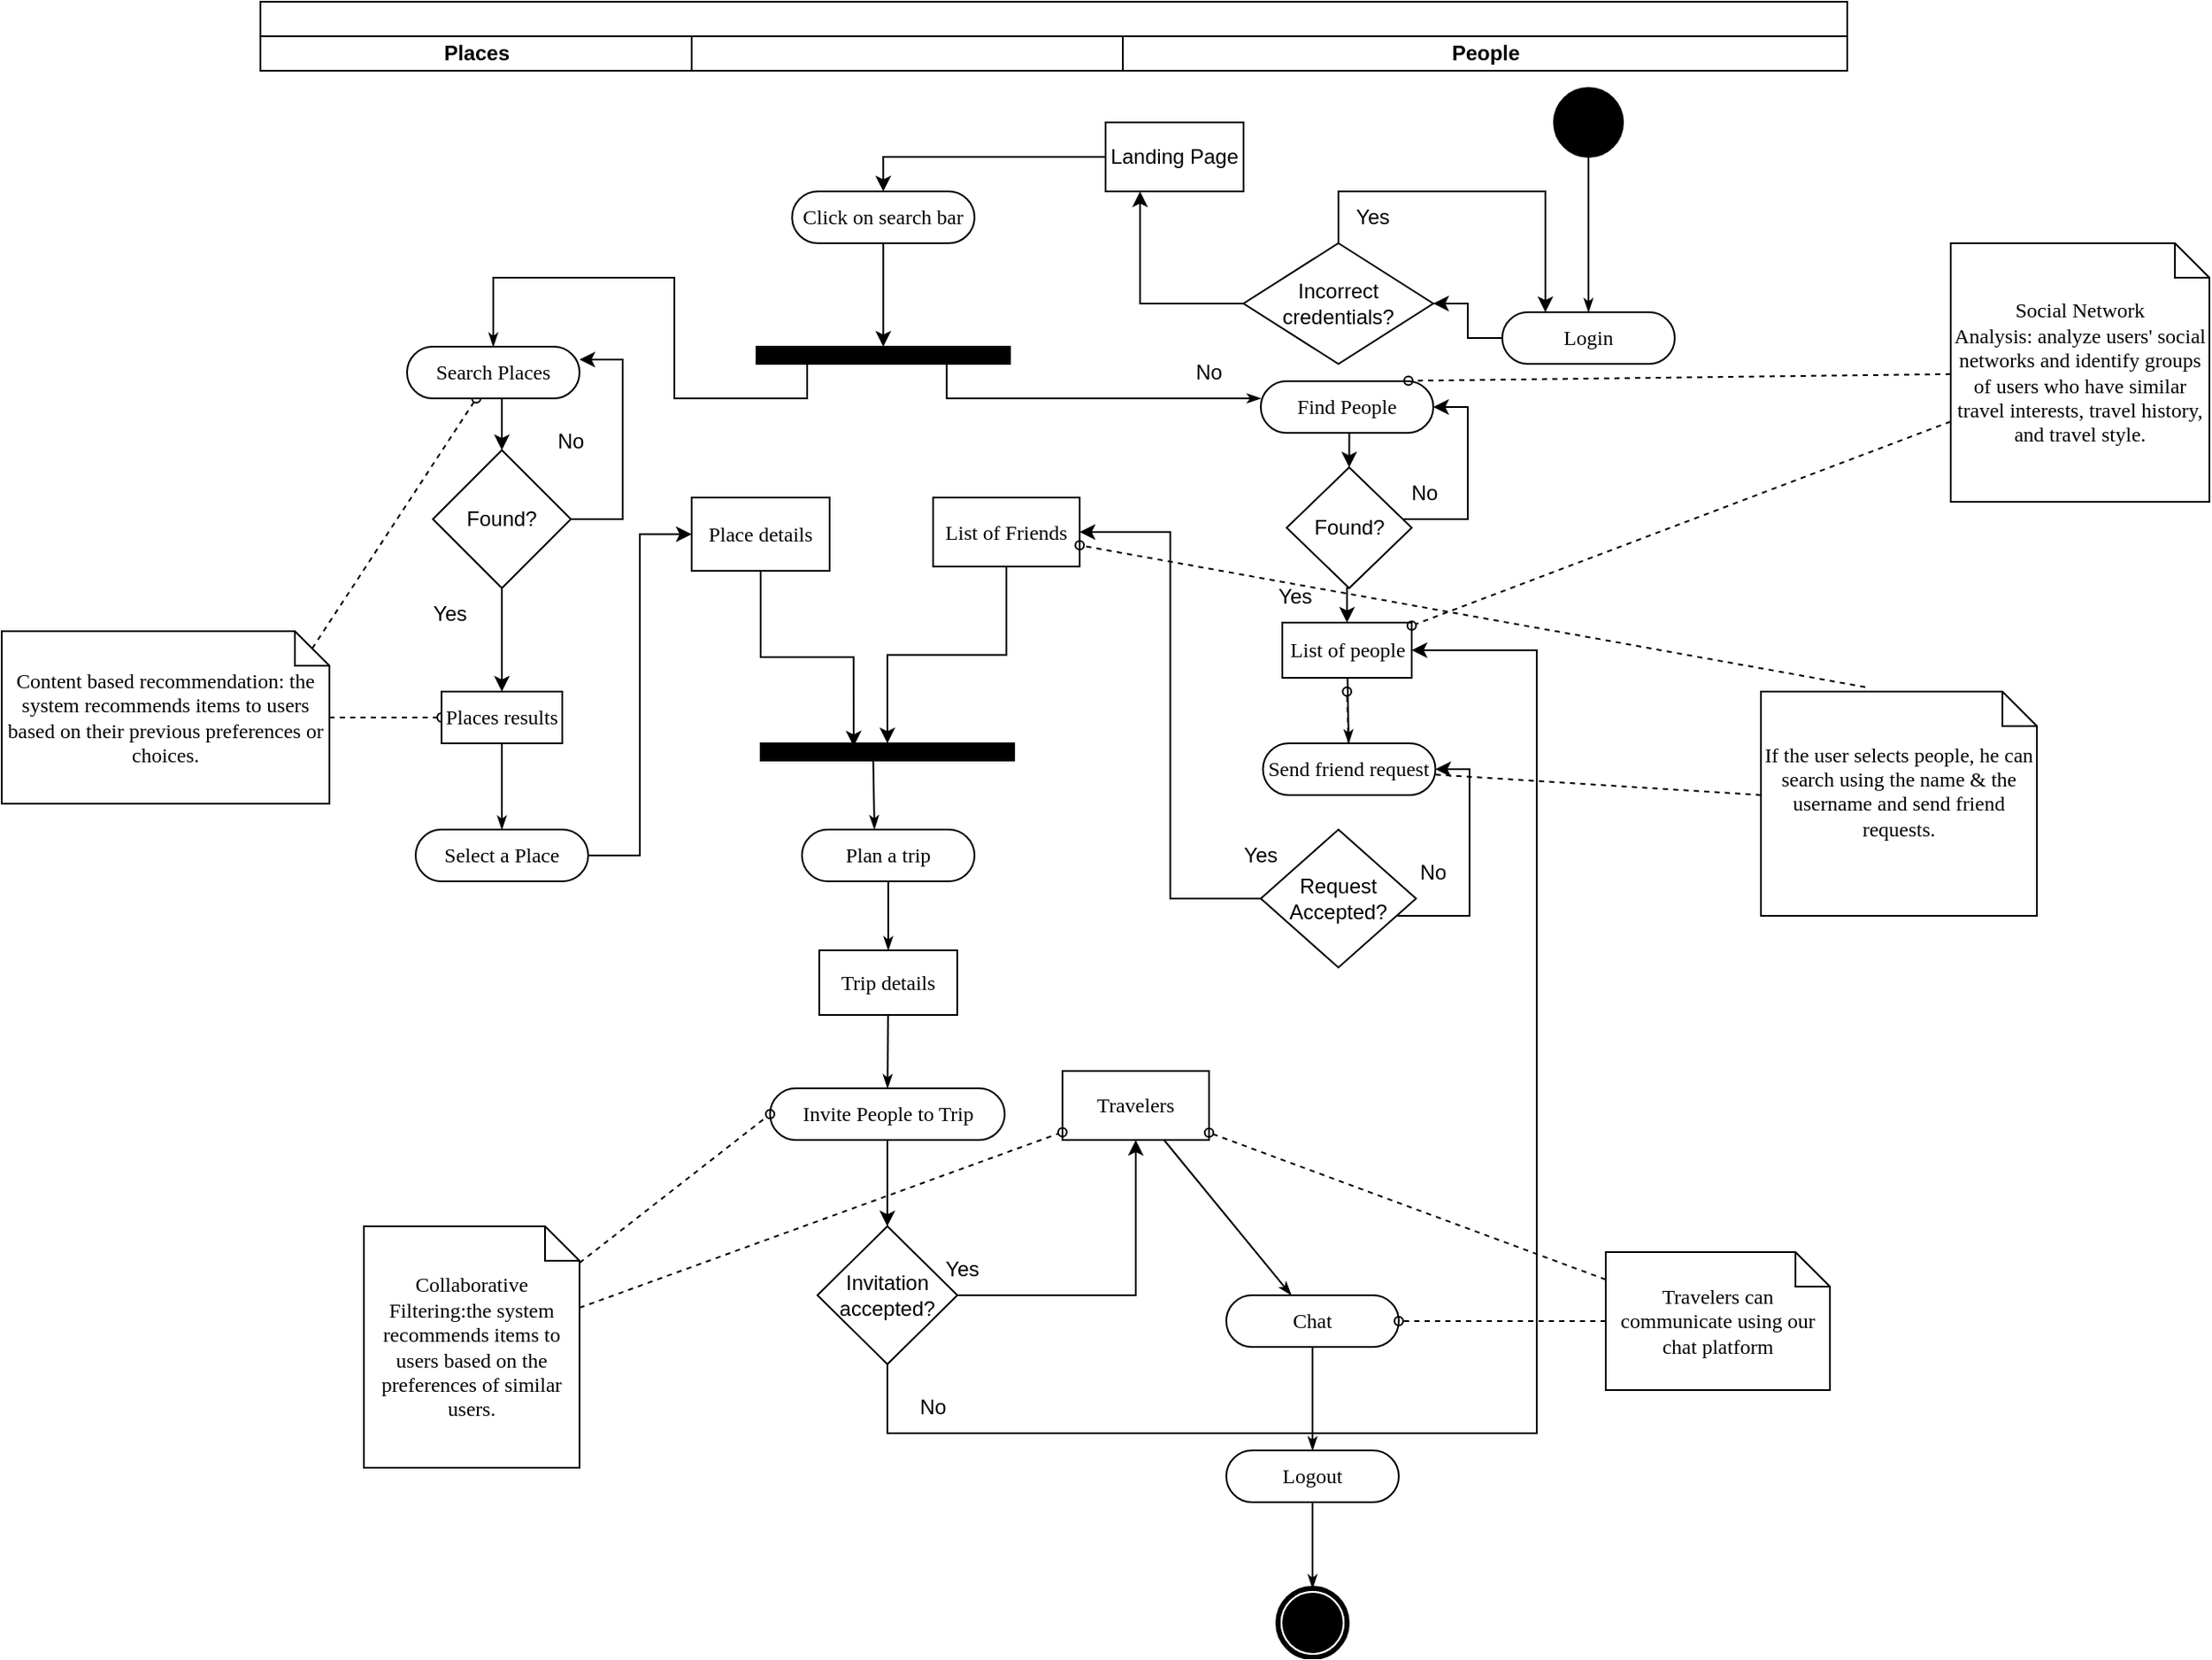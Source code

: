 <mxfile version="20.8.23" type="device"><diagram name="Page-1" id="0783ab3e-0a74-02c8-0abd-f7b4e66b4bec"><mxGraphModel dx="2085" dy="1746" grid="1" gridSize="10" guides="1" tooltips="1" connect="1" arrows="1" fold="1" page="1" pageScale="1" pageWidth="850" pageHeight="1100" background="none" math="0" shadow="0"><root><mxCell id="0"/><mxCell id="1" parent="0"/><mxCell id="1c1d494c118603dd-21" value="Content based recommendation:&amp;nbsp;the system recommends items to users based on their previous preferences or choices.&lt;span id=&quot;docs-internal-guid-dae50d52-7fff-04c9-42e4-abe4c6457f04&quot;&gt;&lt;/span&gt;" style="shape=note;whiteSpace=wrap;html=1;rounded=0;shadow=0;comic=0;labelBackgroundColor=none;strokeWidth=1;fontFamily=Verdana;fontSize=12;align=center;size=20;" parent="1" vertex="1"><mxGeometry x="-370" y="275" width="190" height="100" as="geometry"/></mxCell><mxCell id="1c1d494c118603dd-46" style="edgeStyle=none;rounded=0;html=1;labelBackgroundColor=none;startArrow=none;startFill=0;startSize=5;endArrow=oval;endFill=0;endSize=5;jettySize=auto;orthogonalLoop=1;strokeWidth=1;fontFamily=Verdana;fontSize=12;dashed=1;exitX=0;exitY=0;exitDx=180;exitDy=10;exitPerimeter=0;" parent="1" source="1c1d494c118603dd-21" target="1c1d494c118603dd-6" edge="1"><mxGeometry relative="1" as="geometry"/></mxCell><mxCell id="1c1d494c118603dd-47" style="edgeStyle=none;rounded=0;html=1;dashed=1;labelBackgroundColor=none;startArrow=none;startFill=0;startSize=5;endArrow=oval;endFill=0;endSize=5;jettySize=auto;orthogonalLoop=1;strokeWidth=1;fontFamily=Verdana;fontSize=12" parent="1" source="1c1d494c118603dd-21" target="1c1d494c118603dd-10" edge="1"><mxGeometry relative="1" as="geometry"/></mxCell><mxCell id="1c1d494c118603dd-1" value="" style="swimlane;html=1;childLayout=stackLayout;startSize=20;rounded=0;shadow=0;comic=0;labelBackgroundColor=none;strokeWidth=1;fontFamily=Verdana;fontSize=12;align=center;" parent="1" vertex="1"><mxGeometry x="-220" y="-90" width="920" height="40" as="geometry"/></mxCell><mxCell id="1c1d494c118603dd-2" value="Places" style="swimlane;html=1;startSize=20;" parent="1c1d494c118603dd-1" vertex="1"><mxGeometry y="20" width="250" height="20" as="geometry"/></mxCell><mxCell id="CsSi6jOQ-uhe4zWbkMs5-71" style="edgeStyle=orthogonalEdgeStyle;rounded=0;orthogonalLoop=1;jettySize=auto;html=1;exitX=0.5;exitY=1;exitDx=0;exitDy=0;entryX=0.5;entryY=0;entryDx=0;entryDy=0;" edge="1" parent="1c1d494c118603dd-2" source="1c1d494c118603dd-6" target="CsSi6jOQ-uhe4zWbkMs5-6"><mxGeometry relative="1" as="geometry"/></mxCell><mxCell id="1c1d494c118603dd-6" value="Search Places" style="rounded=1;whiteSpace=wrap;html=1;shadow=0;comic=0;labelBackgroundColor=none;strokeWidth=1;fontFamily=Verdana;fontSize=12;align=center;arcSize=50;" parent="1c1d494c118603dd-2" vertex="1"><mxGeometry x="85" y="180" width="100" height="30" as="geometry"/></mxCell><mxCell id="1c1d494c118603dd-7" value="Select a Place" style="rounded=1;whiteSpace=wrap;html=1;shadow=0;comic=0;labelBackgroundColor=none;strokeWidth=1;fontFamily=Verdana;fontSize=12;align=center;arcSize=50;" parent="1c1d494c118603dd-2" vertex="1"><mxGeometry x="90" y="460" width="100" height="30" as="geometry"/></mxCell><mxCell id="1c1d494c118603dd-35" style="edgeStyle=none;rounded=0;html=1;labelBackgroundColor=none;startArrow=none;startFill=0;startSize=5;endArrow=classicThin;endFill=1;endSize=5;jettySize=auto;orthogonalLoop=1;strokeWidth=1;fontFamily=Verdana;fontSize=12" parent="1c1d494c118603dd-2" source="1c1d494c118603dd-10" target="1c1d494c118603dd-7" edge="1"><mxGeometry relative="1" as="geometry"/></mxCell><mxCell id="1c1d494c118603dd-10" value="Places results" style="rounded=0;whiteSpace=wrap;html=1;shadow=0;comic=0;labelBackgroundColor=none;strokeWidth=1;fontFamily=Verdana;fontSize=12;align=center;arcSize=50;" parent="1c1d494c118603dd-2" vertex="1"><mxGeometry x="105" y="380" width="70" height="30" as="geometry"/></mxCell><mxCell id="CsSi6jOQ-uhe4zWbkMs5-68" style="edgeStyle=orthogonalEdgeStyle;rounded=0;orthogonalLoop=1;jettySize=auto;html=1;entryX=0.5;entryY=0;entryDx=0;entryDy=0;" edge="1" parent="1c1d494c118603dd-2" source="CsSi6jOQ-uhe4zWbkMs5-6" target="1c1d494c118603dd-10"><mxGeometry relative="1" as="geometry"/></mxCell><mxCell id="CsSi6jOQ-uhe4zWbkMs5-69" style="edgeStyle=orthogonalEdgeStyle;rounded=0;orthogonalLoop=1;jettySize=auto;html=1;entryX=1;entryY=0.25;entryDx=0;entryDy=0;" edge="1" parent="1c1d494c118603dd-2" source="CsSi6jOQ-uhe4zWbkMs5-6" target="1c1d494c118603dd-6"><mxGeometry relative="1" as="geometry"><Array as="points"><mxPoint x="210" y="280"/><mxPoint x="210" y="188"/></Array></mxGeometry></mxCell><mxCell id="CsSi6jOQ-uhe4zWbkMs5-6" value="Found?" style="rhombus;whiteSpace=wrap;html=1;" vertex="1" parent="1c1d494c118603dd-2"><mxGeometry x="100" y="240" width="80" height="80" as="geometry"/></mxCell><mxCell id="CsSi6jOQ-uhe4zWbkMs5-70" value="Yes" style="text;html=1;strokeColor=none;fillColor=none;align=center;verticalAlign=middle;whiteSpace=wrap;rounded=0;" vertex="1" parent="1c1d494c118603dd-2"><mxGeometry x="80" y="320" width="60" height="30" as="geometry"/></mxCell><mxCell id="CsSi6jOQ-uhe4zWbkMs5-80" value="No" style="text;html=1;strokeColor=none;fillColor=none;align=center;verticalAlign=middle;whiteSpace=wrap;rounded=0;" vertex="1" parent="1c1d494c118603dd-2"><mxGeometry x="150" y="220" width="60" height="30" as="geometry"/></mxCell><mxCell id="1c1d494c118603dd-24" value="Collaborative Filtering:the system recommends items to users based on the preferences of similar users.&lt;span id=&quot;docs-internal-guid-17ac3195-7fff-cda6-3f8b-3ea99c6cea55&quot;&gt;&lt;/span&gt;&lt;span id=&quot;docs-internal-guid-17ac3195-7fff-cda6-3f8b-3ea99c6cea55&quot;&gt;&lt;/span&gt;&lt;span id=&quot;docs-internal-guid-17ac3195-7fff-cda6-3f8b-3ea99c6cea55&quot;&gt;&lt;/span&gt;&lt;span id=&quot;docs-internal-guid-17ac3195-7fff-cda6-3f8b-3ea99c6cea55&quot;&gt;&lt;/span&gt;&lt;span id=&quot;docs-internal-guid-17ac3195-7fff-cda6-3f8b-3ea99c6cea55&quot;&gt;&lt;/span&gt;&lt;span id=&quot;docs-internal-guid-17ac3195-7fff-cda6-3f8b-3ea99c6cea55&quot;&gt;&lt;/span&gt;&lt;span id=&quot;docs-internal-guid-17ac3195-7fff-cda6-3f8b-3ea99c6cea55&quot;&gt;&lt;/span&gt;&lt;span id=&quot;docs-internal-guid-17ac3195-7fff-cda6-3f8b-3ea99c6cea55&quot;&gt;&lt;/span&gt;&lt;span id=&quot;docs-internal-guid-17ac3195-7fff-cda6-3f8b-3ea99c6cea55&quot;&gt;&lt;/span&gt;&lt;span id=&quot;docs-internal-guid-17ac3195-7fff-cda6-3f8b-3ea99c6cea55&quot;&gt;&lt;/span&gt;&lt;span id=&quot;docs-internal-guid-17ac3195-7fff-cda6-3f8b-3ea99c6cea55&quot;&gt;&lt;/span&gt;&lt;span id=&quot;docs-internal-guid-17ac3195-7fff-cda6-3f8b-3ea99c6cea55&quot;&gt;&lt;/span&gt;&lt;span id=&quot;docs-internal-guid-17ac3195-7fff-cda6-3f8b-3ea99c6cea55&quot;&gt;&lt;/span&gt;&lt;span id=&quot;docs-internal-guid-17ac3195-7fff-cda6-3f8b-3ea99c6cea55&quot;&gt;&lt;/span&gt;&lt;span id=&quot;docs-internal-guid-17ac3195-7fff-cda6-3f8b-3ea99c6cea55&quot;&gt;&lt;/span&gt;&lt;span id=&quot;docs-internal-guid-17ac3195-7fff-cda6-3f8b-3ea99c6cea55&quot;&gt;&lt;/span&gt;" style="shape=note;whiteSpace=wrap;html=1;rounded=0;shadow=0;comic=0;labelBackgroundColor=none;strokeWidth=1;fontFamily=Verdana;fontSize=12;align=center;size=20;" parent="1c1d494c118603dd-2" vertex="1"><mxGeometry x="60" y="690" width="125" height="140" as="geometry"/></mxCell><mxCell id="1c1d494c118603dd-3" value="" style="swimlane;html=1;startSize=20;" parent="1c1d494c118603dd-1" vertex="1"><mxGeometry x="250" y="20" width="250" height="20" as="geometry"/></mxCell><mxCell id="60571a20871a0731-3" value="" style="whiteSpace=wrap;html=1;rounded=0;shadow=0;comic=0;labelBackgroundColor=none;strokeWidth=1;fillColor=#000000;fontFamily=Verdana;fontSize=12;align=center;rotation=0;" parent="1c1d494c118603dd-3" vertex="1"><mxGeometry x="37.63" y="180" width="147" height="10" as="geometry"/></mxCell><mxCell id="1c1d494c118603dd-12" value="" style="whiteSpace=wrap;html=1;rounded=0;shadow=0;comic=0;labelBackgroundColor=none;strokeWidth=1;fillColor=#000000;fontFamily=Verdana;fontSize=12;align=center;rotation=0;" parent="1c1d494c118603dd-3" vertex="1"><mxGeometry x="40" y="410" width="147" height="10" as="geometry"/></mxCell><mxCell id="1c1d494c118603dd-41" style="edgeStyle=none;rounded=0;html=1;labelBackgroundColor=none;startArrow=none;startFill=0;startSize=5;endArrow=classicThin;endFill=1;endSize=5;jettySize=auto;orthogonalLoop=1;strokeWidth=1;fontFamily=Verdana;fontSize=12" parent="1c1d494c118603dd-3" source="1c1d494c118603dd-15" target="1c1d494c118603dd-16" edge="1"><mxGeometry relative="1" as="geometry"/></mxCell><mxCell id="1c1d494c118603dd-15" value="Trip details" style="rounded=0;whiteSpace=wrap;html=1;shadow=0;comic=0;labelBackgroundColor=none;strokeWidth=1;fontFamily=Verdana;fontSize=12;align=center;arcSize=50;" parent="1c1d494c118603dd-3" vertex="1"><mxGeometry x="74" y="530" width="80" height="37.5" as="geometry"/></mxCell><mxCell id="CsSi6jOQ-uhe4zWbkMs5-92" style="edgeStyle=orthogonalEdgeStyle;rounded=0;orthogonalLoop=1;jettySize=auto;html=1;" edge="1" parent="1c1d494c118603dd-3" source="1c1d494c118603dd-16" target="CsSi6jOQ-uhe4zWbkMs5-89"><mxGeometry relative="1" as="geometry"/></mxCell><mxCell id="1c1d494c118603dd-16" value="Invite People to Trip" style="rounded=1;whiteSpace=wrap;html=1;shadow=0;comic=0;labelBackgroundColor=none;strokeWidth=1;fontFamily=Verdana;fontSize=12;align=center;arcSize=50;" parent="1c1d494c118603dd-3" vertex="1"><mxGeometry x="45.5" y="610" width="136" height="30" as="geometry"/></mxCell><mxCell id="CsSi6jOQ-uhe4zWbkMs5-75" style="edgeStyle=orthogonalEdgeStyle;rounded=0;orthogonalLoop=1;jettySize=auto;html=1;exitX=0.5;exitY=1;exitDx=0;exitDy=0;" edge="1" parent="1c1d494c118603dd-3" source="CsSi6jOQ-uhe4zWbkMs5-66" target="60571a20871a0731-3"><mxGeometry relative="1" as="geometry"/></mxCell><mxCell id="CsSi6jOQ-uhe4zWbkMs5-66" value="Click on search bar" style="rounded=1;whiteSpace=wrap;html=1;shadow=0;comic=0;labelBackgroundColor=none;strokeWidth=1;fontFamily=Verdana;fontSize=12;align=center;arcSize=50;" vertex="1" parent="1c1d494c118603dd-3"><mxGeometry x="58.25" y="90" width="105.75" height="30" as="geometry"/></mxCell><mxCell id="CsSi6jOQ-uhe4zWbkMs5-89" value="Invitation accepted?" style="rhombus;whiteSpace=wrap;html=1;" vertex="1" parent="1c1d494c118603dd-3"><mxGeometry x="72.94" y="690" width="81.13" height="80" as="geometry"/></mxCell><mxCell id="CsSi6jOQ-uhe4zWbkMs5-91" value="Yes" style="text;html=1;strokeColor=none;fillColor=none;align=center;verticalAlign=middle;whiteSpace=wrap;rounded=0;" vertex="1" parent="1c1d494c118603dd-3"><mxGeometry x="127" y="700" width="60" height="30" as="geometry"/></mxCell><mxCell id="CsSi6jOQ-uhe4zWbkMs5-94" value="No" style="text;html=1;strokeColor=none;fillColor=none;align=center;verticalAlign=middle;whiteSpace=wrap;rounded=0;" vertex="1" parent="1c1d494c118603dd-3"><mxGeometry x="110" y="780" width="60" height="30" as="geometry"/></mxCell><mxCell id="1c1d494c118603dd-29" style="edgeStyle=orthogonalEdgeStyle;rounded=0;html=1;exitX=0.75;exitY=1;labelBackgroundColor=none;startArrow=none;startFill=0;startSize=5;endArrow=classicThin;endFill=1;endSize=5;jettySize=auto;orthogonalLoop=1;strokeWidth=1;fontFamily=Verdana;fontSize=12" parent="1c1d494c118603dd-1" source="60571a20871a0731-3" target="1c1d494c118603dd-5" edge="1"><mxGeometry relative="1" as="geometry"><Array as="points"><mxPoint x="398" y="230"/></Array></mxGeometry></mxCell><mxCell id="1c1d494c118603dd-30" style="edgeStyle=orthogonalEdgeStyle;rounded=0;html=1;exitX=0.25;exitY=1;labelBackgroundColor=none;startArrow=none;startFill=0;startSize=5;endArrow=classicThin;endFill=1;endSize=5;jettySize=auto;orthogonalLoop=1;strokeWidth=1;fontFamily=Verdana;fontSize=12;entryX=0.5;entryY=0;entryDx=0;entryDy=0;" parent="1c1d494c118603dd-1" source="60571a20871a0731-3" target="1c1d494c118603dd-6" edge="1"><mxGeometry relative="1" as="geometry"><Array as="points"><mxPoint x="317" y="210"/><mxPoint x="317" y="230"/><mxPoint x="240" y="230"/><mxPoint x="240" y="160"/><mxPoint x="135" y="160"/></Array><mxPoint x="180" y="140" as="targetPoint"/></mxGeometry></mxCell><mxCell id="1c1d494c118603dd-4" value="People" style="swimlane;html=1;startSize=20;" parent="1c1d494c118603dd-1" vertex="1"><mxGeometry x="500" y="20" width="420" height="20" as="geometry"/></mxCell><mxCell id="CsSi6jOQ-uhe4zWbkMs5-77" style="edgeStyle=orthogonalEdgeStyle;rounded=0;orthogonalLoop=1;jettySize=auto;html=1;exitX=0.5;exitY=1;exitDx=0;exitDy=0;entryX=0.5;entryY=0;entryDx=0;entryDy=0;" edge="1" parent="1c1d494c118603dd-4" source="1c1d494c118603dd-5" target="CsSi6jOQ-uhe4zWbkMs5-64"><mxGeometry relative="1" as="geometry"/></mxCell><mxCell id="1c1d494c118603dd-5" value="Find People" style="rounded=1;whiteSpace=wrap;html=1;shadow=0;comic=0;labelBackgroundColor=none;strokeWidth=1;fontFamily=Verdana;fontSize=12;align=center;arcSize=50;" parent="1c1d494c118603dd-4" vertex="1"><mxGeometry x="80" y="200" width="100" height="30" as="geometry"/></mxCell><mxCell id="1c1d494c118603dd-37" style="edgeStyle=none;rounded=0;html=1;labelBackgroundColor=none;startArrow=none;startFill=0;startSize=5;endArrow=classicThin;endFill=1;endSize=5;jettySize=auto;orthogonalLoop=1;strokeWidth=1;fontFamily=Verdana;fontSize=12" parent="1c1d494c118603dd-4" source="1c1d494c118603dd-9" target="1c1d494c118603dd-8" edge="1"><mxGeometry relative="1" as="geometry"/></mxCell><mxCell id="1c1d494c118603dd-9" value="List of people" style="rounded=0;whiteSpace=wrap;html=1;shadow=0;comic=0;labelBackgroundColor=none;strokeWidth=1;fontFamily=Verdana;fontSize=12;align=center;arcSize=50;" parent="1c1d494c118603dd-4" vertex="1"><mxGeometry x="92.5" y="340" width="75" height="32" as="geometry"/></mxCell><mxCell id="1c1d494c118603dd-43" style="edgeStyle=none;rounded=0;html=1;labelBackgroundColor=none;startArrow=none;startFill=0;startSize=5;endArrow=classicThin;endFill=1;endSize=5;jettySize=auto;orthogonalLoop=1;strokeWidth=1;fontFamily=Verdana;fontSize=12" parent="1c1d494c118603dd-4" source="1c1d494c118603dd-17" target="1c1d494c118603dd-18" edge="1"><mxGeometry relative="1" as="geometry"/></mxCell><mxCell id="1c1d494c118603dd-17" value="Travelers" style="rounded=0;whiteSpace=wrap;html=1;shadow=0;comic=0;labelBackgroundColor=none;strokeWidth=1;fontFamily=Verdana;fontSize=12;align=center;arcSize=50;" parent="1c1d494c118603dd-4" vertex="1"><mxGeometry x="-35" y="600" width="85" height="40" as="geometry"/></mxCell><mxCell id="1c1d494c118603dd-44" style="edgeStyle=none;rounded=0;html=1;labelBackgroundColor=none;startArrow=none;startFill=0;startSize=5;endArrow=classicThin;endFill=1;endSize=5;jettySize=auto;orthogonalLoop=1;strokeWidth=1;fontFamily=Verdana;fontSize=12" parent="1c1d494c118603dd-4" source="1c1d494c118603dd-18" target="1c1d494c118603dd-19" edge="1"><mxGeometry relative="1" as="geometry"/></mxCell><mxCell id="1c1d494c118603dd-18" value="Chat" style="rounded=1;whiteSpace=wrap;html=1;shadow=0;comic=0;labelBackgroundColor=none;strokeWidth=1;fontFamily=Verdana;fontSize=12;align=center;arcSize=50;" parent="1c1d494c118603dd-4" vertex="1"><mxGeometry x="60" y="730" width="100" height="30" as="geometry"/></mxCell><mxCell id="1c1d494c118603dd-45" style="edgeStyle=none;rounded=0;html=1;labelBackgroundColor=none;startArrow=none;startFill=0;startSize=5;endArrow=classicThin;endFill=1;endSize=5;jettySize=auto;orthogonalLoop=1;strokeWidth=1;fontFamily=Verdana;fontSize=12" parent="1c1d494c118603dd-4" source="1c1d494c118603dd-19" target="60571a20871a0731-5" edge="1"><mxGeometry relative="1" as="geometry"/></mxCell><mxCell id="1c1d494c118603dd-19" value="Logout" style="rounded=1;whiteSpace=wrap;html=1;shadow=0;comic=0;labelBackgroundColor=none;strokeWidth=1;fontFamily=Verdana;fontSize=12;align=center;arcSize=50;" parent="1c1d494c118603dd-4" vertex="1"><mxGeometry x="60" y="820" width="100" height="30" as="geometry"/></mxCell><mxCell id="60571a20871a0731-5" value="" style="shape=mxgraph.bpmn.shape;html=1;verticalLabelPosition=bottom;labelBackgroundColor=#ffffff;verticalAlign=top;perimeter=ellipsePerimeter;outline=end;symbol=terminate;rounded=0;shadow=0;comic=0;strokeWidth=1;fontFamily=Verdana;fontSize=12;align=center;" parent="1c1d494c118603dd-4" vertex="1"><mxGeometry x="90" y="900" width="40" height="40" as="geometry"/></mxCell><mxCell id="1c1d494c118603dd-50" style="edgeStyle=none;rounded=0;html=1;dashed=1;labelBackgroundColor=none;startArrow=none;startFill=0;startSize=5;endArrow=oval;endFill=0;endSize=5;jettySize=auto;orthogonalLoop=1;strokeWidth=1;fontFamily=Verdana;fontSize=12" parent="1c1d494c118603dd-4" source="1c1d494c118603dd-8" edge="1"><mxGeometry relative="1" as="geometry"><mxPoint x="130" y="380" as="targetPoint"/></mxGeometry></mxCell><mxCell id="1c1d494c118603dd-56" style="edgeStyle=none;rounded=0;html=1;dashed=1;labelBackgroundColor=none;startArrow=none;startFill=0;startSize=5;endArrow=oval;endFill=0;endSize=5;jettySize=auto;orthogonalLoop=1;strokeWidth=1;fontFamily=Verdana;fontSize=12" parent="1c1d494c118603dd-4" source="1c1d494c118603dd-25" target="1c1d494c118603dd-18" edge="1"><mxGeometry relative="1" as="geometry"/></mxCell><mxCell id="1c1d494c118603dd-57" style="edgeStyle=none;rounded=0;html=1;dashed=1;labelBackgroundColor=none;startArrow=none;startFill=0;startSize=5;endArrow=oval;endFill=0;endSize=5;jettySize=auto;orthogonalLoop=1;strokeWidth=1;fontFamily=Verdana;fontSize=12" parent="1c1d494c118603dd-4" source="1c1d494c118603dd-25" target="1c1d494c118603dd-17" edge="1"><mxGeometry relative="1" as="geometry"/></mxCell><mxCell id="1c1d494c118603dd-25" value="Travelers can communicate using our chat platform" style="shape=note;whiteSpace=wrap;html=1;rounded=0;shadow=0;comic=0;labelBackgroundColor=none;strokeWidth=1;fontFamily=Verdana;fontSize=12;align=center;size=20;" parent="1c1d494c118603dd-4" vertex="1"><mxGeometry x="280" y="705" width="130" height="80" as="geometry"/></mxCell><mxCell id="1c1d494c118603dd-8" value="Send friend request" style="rounded=1;whiteSpace=wrap;html=1;shadow=0;comic=0;labelBackgroundColor=none;strokeWidth=1;fontFamily=Verdana;fontSize=12;align=center;arcSize=50;" parent="1c1d494c118603dd-4" vertex="1"><mxGeometry x="81.25" y="410" width="100" height="30" as="geometry"/></mxCell><mxCell id="CsSi6jOQ-uhe4zWbkMs5-78" style="edgeStyle=orthogonalEdgeStyle;rounded=0;orthogonalLoop=1;jettySize=auto;html=1;exitX=0.5;exitY=1;exitDx=0;exitDy=0;entryX=0.5;entryY=0;entryDx=0;entryDy=0;" edge="1" parent="1c1d494c118603dd-4" source="CsSi6jOQ-uhe4zWbkMs5-64" target="1c1d494c118603dd-9"><mxGeometry relative="1" as="geometry"/></mxCell><mxCell id="CsSi6jOQ-uhe4zWbkMs5-110" style="edgeStyle=orthogonalEdgeStyle;rounded=0;orthogonalLoop=1;jettySize=auto;html=1;entryX=1;entryY=0.5;entryDx=0;entryDy=0;" edge="1" parent="1c1d494c118603dd-4" source="CsSi6jOQ-uhe4zWbkMs5-64" target="1c1d494c118603dd-5"><mxGeometry relative="1" as="geometry"><mxPoint x="260" y="210" as="targetPoint"/><Array as="points"><mxPoint x="200" y="280"/><mxPoint x="200" y="215"/></Array></mxGeometry></mxCell><mxCell id="CsSi6jOQ-uhe4zWbkMs5-64" value="Found?" style="rhombus;whiteSpace=wrap;html=1;" vertex="1" parent="1c1d494c118603dd-4"><mxGeometry x="95" y="250" width="72.5" height="70" as="geometry"/></mxCell><mxCell id="CsSi6jOQ-uhe4zWbkMs5-81" value="Yes" style="text;html=1;strokeColor=none;fillColor=none;align=center;verticalAlign=middle;whiteSpace=wrap;rounded=0;" vertex="1" parent="1c1d494c118603dd-4"><mxGeometry x="70" y="310" width="60" height="30" as="geometry"/></mxCell><mxCell id="CsSi6jOQ-uhe4zWbkMs5-85" style="edgeStyle=orthogonalEdgeStyle;rounded=0;orthogonalLoop=1;jettySize=auto;html=1;entryX=1;entryY=0.5;entryDx=0;entryDy=0;" edge="1" parent="1c1d494c118603dd-4" source="CsSi6jOQ-uhe4zWbkMs5-83" target="1c1d494c118603dd-8"><mxGeometry relative="1" as="geometry"><mxPoint x="190" y="430" as="targetPoint"/><Array as="points"><mxPoint x="201" y="510"/><mxPoint x="201" y="425"/></Array></mxGeometry></mxCell><mxCell id="CsSi6jOQ-uhe4zWbkMs5-83" value="Request&lt;br&gt;Accepted?" style="rhombus;whiteSpace=wrap;html=1;" vertex="1" parent="1c1d494c118603dd-4"><mxGeometry x="80" y="460" width="90" height="80" as="geometry"/></mxCell><mxCell id="CsSi6jOQ-uhe4zWbkMs5-87" value="Yes" style="text;html=1;strokeColor=none;fillColor=none;align=center;verticalAlign=middle;whiteSpace=wrap;rounded=0;" vertex="1" parent="1c1d494c118603dd-4"><mxGeometry x="50" y="460" width="60" height="30" as="geometry"/></mxCell><mxCell id="CsSi6jOQ-uhe4zWbkMs5-88" value="No" style="text;html=1;strokeColor=none;fillColor=none;align=center;verticalAlign=middle;whiteSpace=wrap;rounded=0;" vertex="1" parent="1c1d494c118603dd-4"><mxGeometry x="150" y="470" width="60" height="30" as="geometry"/></mxCell><mxCell id="CsSi6jOQ-uhe4zWbkMs5-90" style="edgeStyle=orthogonalEdgeStyle;rounded=0;orthogonalLoop=1;jettySize=auto;html=1;entryX=0.5;entryY=1;entryDx=0;entryDy=0;" edge="1" parent="1c1d494c118603dd-1" source="CsSi6jOQ-uhe4zWbkMs5-89" target="1c1d494c118603dd-17"><mxGeometry relative="1" as="geometry"/></mxCell><mxCell id="CsSi6jOQ-uhe4zWbkMs5-93" style="edgeStyle=orthogonalEdgeStyle;rounded=0;orthogonalLoop=1;jettySize=auto;html=1;entryX=1;entryY=0.5;entryDx=0;entryDy=0;exitX=0.5;exitY=1;exitDx=0;exitDy=0;" edge="1" parent="1c1d494c118603dd-1" source="CsSi6jOQ-uhe4zWbkMs5-89" target="1c1d494c118603dd-9"><mxGeometry relative="1" as="geometry"><mxPoint x="580" y="710" as="sourcePoint"/><Array as="points"><mxPoint x="364" y="830"/><mxPoint x="740" y="830"/><mxPoint x="740" y="376"/></Array></mxGeometry></mxCell><mxCell id="1c1d494c118603dd-55" style="edgeStyle=none;rounded=0;html=1;dashed=1;labelBackgroundColor=none;startArrow=none;startFill=0;startSize=5;endArrow=oval;endFill=0;endSize=5;jettySize=auto;orthogonalLoop=1;strokeWidth=1;fontFamily=Verdana;fontSize=12" parent="1c1d494c118603dd-1" source="1c1d494c118603dd-24" target="1c1d494c118603dd-17" edge="1"><mxGeometry relative="1" as="geometry"/></mxCell><mxCell id="1c1d494c118603dd-54" style="edgeStyle=none;rounded=0;html=1;dashed=1;labelBackgroundColor=none;startArrow=none;startFill=0;startSize=5;endArrow=oval;endFill=0;endSize=5;jettySize=auto;orthogonalLoop=1;strokeWidth=1;fontFamily=Verdana;fontSize=12;entryX=0;entryY=0.5;entryDx=0;entryDy=0;" parent="1c1d494c118603dd-1" source="1c1d494c118603dd-24" target="1c1d494c118603dd-16" edge="1"><mxGeometry relative="1" as="geometry"><mxPoint x="200" y="730" as="targetPoint"/></mxGeometry></mxCell><mxCell id="CsSi6jOQ-uhe4zWbkMs5-95" value="Landing Page" style="rounded=0;whiteSpace=wrap;html=1;" vertex="1" parent="1"><mxGeometry x="270" y="-20" width="80" height="40" as="geometry"/></mxCell><mxCell id="CsSi6jOQ-uhe4zWbkMs5-97" style="edgeStyle=orthogonalEdgeStyle;rounded=0;orthogonalLoop=1;jettySize=auto;html=1;entryX=0.5;entryY=0;entryDx=0;entryDy=0;" edge="1" parent="1" source="CsSi6jOQ-uhe4zWbkMs5-95" target="CsSi6jOQ-uhe4zWbkMs5-66"><mxGeometry relative="1" as="geometry"/></mxCell><mxCell id="CsSi6jOQ-uhe4zWbkMs5-102" style="edgeStyle=orthogonalEdgeStyle;rounded=0;orthogonalLoop=1;jettySize=auto;html=1;exitX=0.5;exitY=0;exitDx=0;exitDy=0;entryX=0.25;entryY=0;entryDx=0;entryDy=0;" edge="1" parent="1" source="CsSi6jOQ-uhe4zWbkMs5-98" target="60571a20871a0731-8"><mxGeometry relative="1" as="geometry"><Array as="points"><mxPoint x="405" y="20"/><mxPoint x="525" y="20"/></Array></mxGeometry></mxCell><mxCell id="CsSi6jOQ-uhe4zWbkMs5-103" style="edgeStyle=orthogonalEdgeStyle;rounded=0;orthogonalLoop=1;jettySize=auto;html=1;exitX=0;exitY=0.5;exitDx=0;exitDy=0;entryX=0.25;entryY=1;entryDx=0;entryDy=0;" edge="1" parent="1" source="CsSi6jOQ-uhe4zWbkMs5-98" target="CsSi6jOQ-uhe4zWbkMs5-95"><mxGeometry relative="1" as="geometry"/></mxCell><mxCell id="CsSi6jOQ-uhe4zWbkMs5-98" value="Incorrect credentials?" style="rhombus;whiteSpace=wrap;html=1;" vertex="1" parent="1"><mxGeometry x="350" y="50" width="110" height="70" as="geometry"/></mxCell><mxCell id="60571a20871a0731-4" value="" style="ellipse;whiteSpace=wrap;html=1;rounded=0;shadow=0;comic=0;labelBackgroundColor=none;strokeWidth=1;fillColor=#000000;fontFamily=Verdana;fontSize=12;align=center;" parent="1" vertex="1"><mxGeometry x="530" y="-40" width="40" height="40" as="geometry"/></mxCell><mxCell id="1c1d494c118603dd-27" style="edgeStyle=orthogonalEdgeStyle;rounded=0;html=1;labelBackgroundColor=none;startArrow=none;startFill=0;startSize=5;endArrow=classicThin;endFill=1;endSize=5;jettySize=auto;orthogonalLoop=1;strokeWidth=1;fontFamily=Verdana;fontSize=12" parent="1" source="60571a20871a0731-4" target="60571a20871a0731-8" edge="1"><mxGeometry relative="1" as="geometry"/></mxCell><mxCell id="CsSi6jOQ-uhe4zWbkMs5-99" style="edgeStyle=orthogonalEdgeStyle;rounded=0;orthogonalLoop=1;jettySize=auto;html=1;entryX=1;entryY=0.5;entryDx=0;entryDy=0;" edge="1" parent="1" source="60571a20871a0731-8" target="CsSi6jOQ-uhe4zWbkMs5-98"><mxGeometry relative="1" as="geometry"/></mxCell><mxCell id="60571a20871a0731-8" value="Login" style="rounded=1;whiteSpace=wrap;html=1;shadow=0;comic=0;labelBackgroundColor=none;strokeWidth=1;fontFamily=Verdana;fontSize=12;align=center;arcSize=50;" parent="1" vertex="1"><mxGeometry x="500" y="90" width="100" height="30" as="geometry"/></mxCell><mxCell id="CsSi6jOQ-uhe4zWbkMs5-101" value="Yes" style="text;html=1;strokeColor=none;fillColor=none;align=center;verticalAlign=middle;whiteSpace=wrap;rounded=0;" vertex="1" parent="1"><mxGeometry x="395" y="20" width="60" height="30" as="geometry"/></mxCell><mxCell id="CsSi6jOQ-uhe4zWbkMs5-104" value="No" style="text;html=1;strokeColor=none;fillColor=none;align=center;verticalAlign=middle;whiteSpace=wrap;rounded=0;" vertex="1" parent="1"><mxGeometry x="300" y="110" width="60" height="30" as="geometry"/></mxCell><mxCell id="CsSi6jOQ-uhe4zWbkMs5-108" style="edgeStyle=orthogonalEdgeStyle;rounded=0;orthogonalLoop=1;jettySize=auto;html=1;entryX=0.5;entryY=0;entryDx=0;entryDy=0;" edge="1" parent="1" source="1c1d494c118603dd-13" target="1c1d494c118603dd-12"><mxGeometry relative="1" as="geometry"/></mxCell><mxCell id="1c1d494c118603dd-13" value="List of Friends" style="rounded=0;whiteSpace=wrap;html=1;shadow=0;comic=0;labelBackgroundColor=none;strokeWidth=1;fontFamily=Verdana;fontSize=12;align=center;arcSize=50;" parent="1" vertex="1"><mxGeometry x="170" y="197.5" width="85" height="40" as="geometry"/></mxCell><mxCell id="CsSi6jOQ-uhe4zWbkMs5-86" style="edgeStyle=orthogonalEdgeStyle;rounded=0;orthogonalLoop=1;jettySize=auto;html=1;entryX=1;entryY=0.5;entryDx=0;entryDy=0;" edge="1" parent="1" source="CsSi6jOQ-uhe4zWbkMs5-83" target="1c1d494c118603dd-13"><mxGeometry relative="1" as="geometry"/></mxCell><mxCell id="1c1d494c118603dd-22" value="&lt;div&gt;If the user selects people, he can search using the name &amp;amp; the username and send friend requests.&lt;/div&gt;&lt;div&gt;&lt;br&gt;&lt;/div&gt;" style="shape=note;whiteSpace=wrap;html=1;rounded=0;shadow=0;comic=0;labelBackgroundColor=none;strokeWidth=1;fontFamily=Verdana;fontSize=12;align=center;size=20;" parent="1" vertex="1"><mxGeometry x="650" y="310" width="160" height="130" as="geometry"/></mxCell><mxCell id="CsSi6jOQ-uhe4zWbkMs5-65" value="" style="edgeStyle=none;rounded=0;html=1;dashed=1;labelBackgroundColor=none;startArrow=none;startFill=0;startSize=5;endArrow=none;endFill=0;endSize=5;jettySize=auto;orthogonalLoop=1;strokeWidth=1;fontFamily=Verdana;fontSize=12" edge="1" parent="1" source="1c1d494c118603dd-22" target="1c1d494c118603dd-8"><mxGeometry relative="1" as="geometry"><mxPoint x="972" y="400" as="sourcePoint"/><mxPoint x="950" y="350" as="targetPoint"/></mxGeometry></mxCell><mxCell id="CsSi6jOQ-uhe4zWbkMs5-107" style="edgeStyle=orthogonalEdgeStyle;rounded=0;orthogonalLoop=1;jettySize=auto;html=1;entryX=0.367;entryY=0.18;entryDx=0;entryDy=0;entryPerimeter=0;" edge="1" parent="1" source="1c1d494c118603dd-14" target="1c1d494c118603dd-12"><mxGeometry relative="1" as="geometry"/></mxCell><mxCell id="1c1d494c118603dd-14" value="Place details" style="rounded=0;whiteSpace=wrap;html=1;shadow=0;comic=0;labelBackgroundColor=none;strokeWidth=1;fontFamily=Verdana;fontSize=12;align=center;arcSize=50;" parent="1" vertex="1"><mxGeometry x="30" y="197.5" width="80" height="42.5" as="geometry"/></mxCell><mxCell id="CsSi6jOQ-uhe4zWbkMs5-105" style="edgeStyle=orthogonalEdgeStyle;rounded=0;orthogonalLoop=1;jettySize=auto;html=1;entryX=0;entryY=0.5;entryDx=0;entryDy=0;" edge="1" parent="1" source="1c1d494c118603dd-7" target="1c1d494c118603dd-14"><mxGeometry relative="1" as="geometry"/></mxCell><mxCell id="CsSi6jOQ-uhe4zWbkMs5-106" style="edgeStyle=none;rounded=0;html=1;dashed=1;labelBackgroundColor=none;startArrow=none;startFill=0;startSize=5;endArrow=oval;endFill=0;endSize=5;jettySize=auto;orthogonalLoop=1;strokeWidth=1;fontFamily=Verdana;fontSize=12;exitX=0.378;exitY=-0.02;exitDx=0;exitDy=0;exitPerimeter=0;" edge="1" parent="1" source="1c1d494c118603dd-22" target="1c1d494c118603dd-13"><mxGeometry relative="1" as="geometry"><mxPoint x="560" y="191" as="sourcePoint"/><mxPoint x="441" y="280" as="targetPoint"/></mxGeometry></mxCell><mxCell id="1c1d494c118603dd-20" value="Social Network Analysis:&amp;nbsp;analyze users' social networks and identify groups of users who have similar travel interests, travel history, and travel style.&lt;span id=&quot;docs-internal-guid-7cb96f33-7fff-04ef-51e8-69cfd53da0ec&quot;&gt;&lt;/span&gt;" style="shape=note;whiteSpace=wrap;html=1;rounded=0;shadow=0;comic=0;labelBackgroundColor=none;strokeWidth=1;fontFamily=Verdana;fontSize=12;align=center;size=20;" parent="1" vertex="1"><mxGeometry x="760" y="50" width="150" height="150" as="geometry"/></mxCell><mxCell id="1c1d494c118603dd-49" style="edgeStyle=none;rounded=0;html=1;dashed=1;labelBackgroundColor=none;startArrow=none;startFill=0;startSize=5;endArrow=oval;endFill=0;endSize=5;jettySize=auto;orthogonalLoop=1;strokeWidth=1;fontFamily=Verdana;fontSize=12" parent="1" source="1c1d494c118603dd-20" target="1c1d494c118603dd-9" edge="1"><mxGeometry relative="1" as="geometry"/></mxCell><mxCell id="1c1d494c118603dd-48" style="edgeStyle=none;rounded=0;html=1;dashed=1;labelBackgroundColor=none;startArrow=none;startFill=0;startSize=5;endArrow=oval;endFill=0;endSize=5;jettySize=auto;orthogonalLoop=1;strokeWidth=1;fontFamily=Verdana;fontSize=12;entryX=0.856;entryY=-0.007;entryDx=0;entryDy=0;entryPerimeter=0;" parent="1" source="1c1d494c118603dd-20" target="1c1d494c118603dd-5" edge="1"><mxGeometry relative="1" as="geometry"/></mxCell><mxCell id="1c1d494c118603dd-11" value="Plan a trip" style="rounded=1;whiteSpace=wrap;html=1;shadow=0;comic=0;labelBackgroundColor=none;strokeWidth=1;fontFamily=Verdana;fontSize=12;align=center;arcSize=50;" parent="1" vertex="1"><mxGeometry x="94" y="390" width="100" height="30" as="geometry"/></mxCell><mxCell id="1c1d494c118603dd-40" style="edgeStyle=none;rounded=0;html=1;labelBackgroundColor=none;startArrow=none;startFill=0;startSize=5;endArrow=classicThin;endFill=1;endSize=5;jettySize=auto;orthogonalLoop=1;strokeWidth=1;fontFamily=Verdana;fontSize=12" parent="1" source="1c1d494c118603dd-11" target="1c1d494c118603dd-15" edge="1"><mxGeometry relative="1" as="geometry"/></mxCell><mxCell id="1c1d494c118603dd-39" style="edgeStyle=none;rounded=0;html=1;labelBackgroundColor=none;startArrow=none;startFill=0;startSize=5;endArrow=classicThin;endFill=1;endSize=5;jettySize=auto;orthogonalLoop=1;strokeWidth=1;fontFamily=Verdana;fontSize=12;exitX=0.444;exitY=0.9;exitDx=0;exitDy=0;exitPerimeter=0;entryX=0.42;entryY=-0.007;entryDx=0;entryDy=0;entryPerimeter=0;" parent="1" source="1c1d494c118603dd-12" target="1c1d494c118603dd-11" edge="1"><mxGeometry relative="1" as="geometry"><mxPoint x="130" y="360" as="sourcePoint"/><mxPoint x="140" y="390" as="targetPoint"/></mxGeometry></mxCell><mxCell id="CsSi6jOQ-uhe4zWbkMs5-82" value="No" style="text;html=1;strokeColor=none;fillColor=none;align=center;verticalAlign=middle;whiteSpace=wrap;rounded=0;" vertex="1" parent="1"><mxGeometry x="425" y="180" width="60" height="30" as="geometry"/></mxCell></root></mxGraphModel></diagram></mxfile>